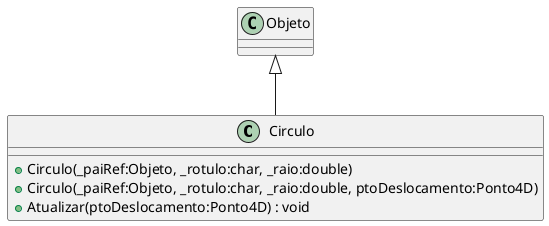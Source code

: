 @startuml CirculoProgram
class Circulo {
    + Circulo(_paiRef:Objeto, _rotulo:char, _raio:double)
    + Circulo(_paiRef:Objeto, _rotulo:char, _raio:double, ptoDeslocamento:Ponto4D)
    + Atualizar(ptoDeslocamento:Ponto4D) : void
}
Objeto <|-- Circulo
@enduml
